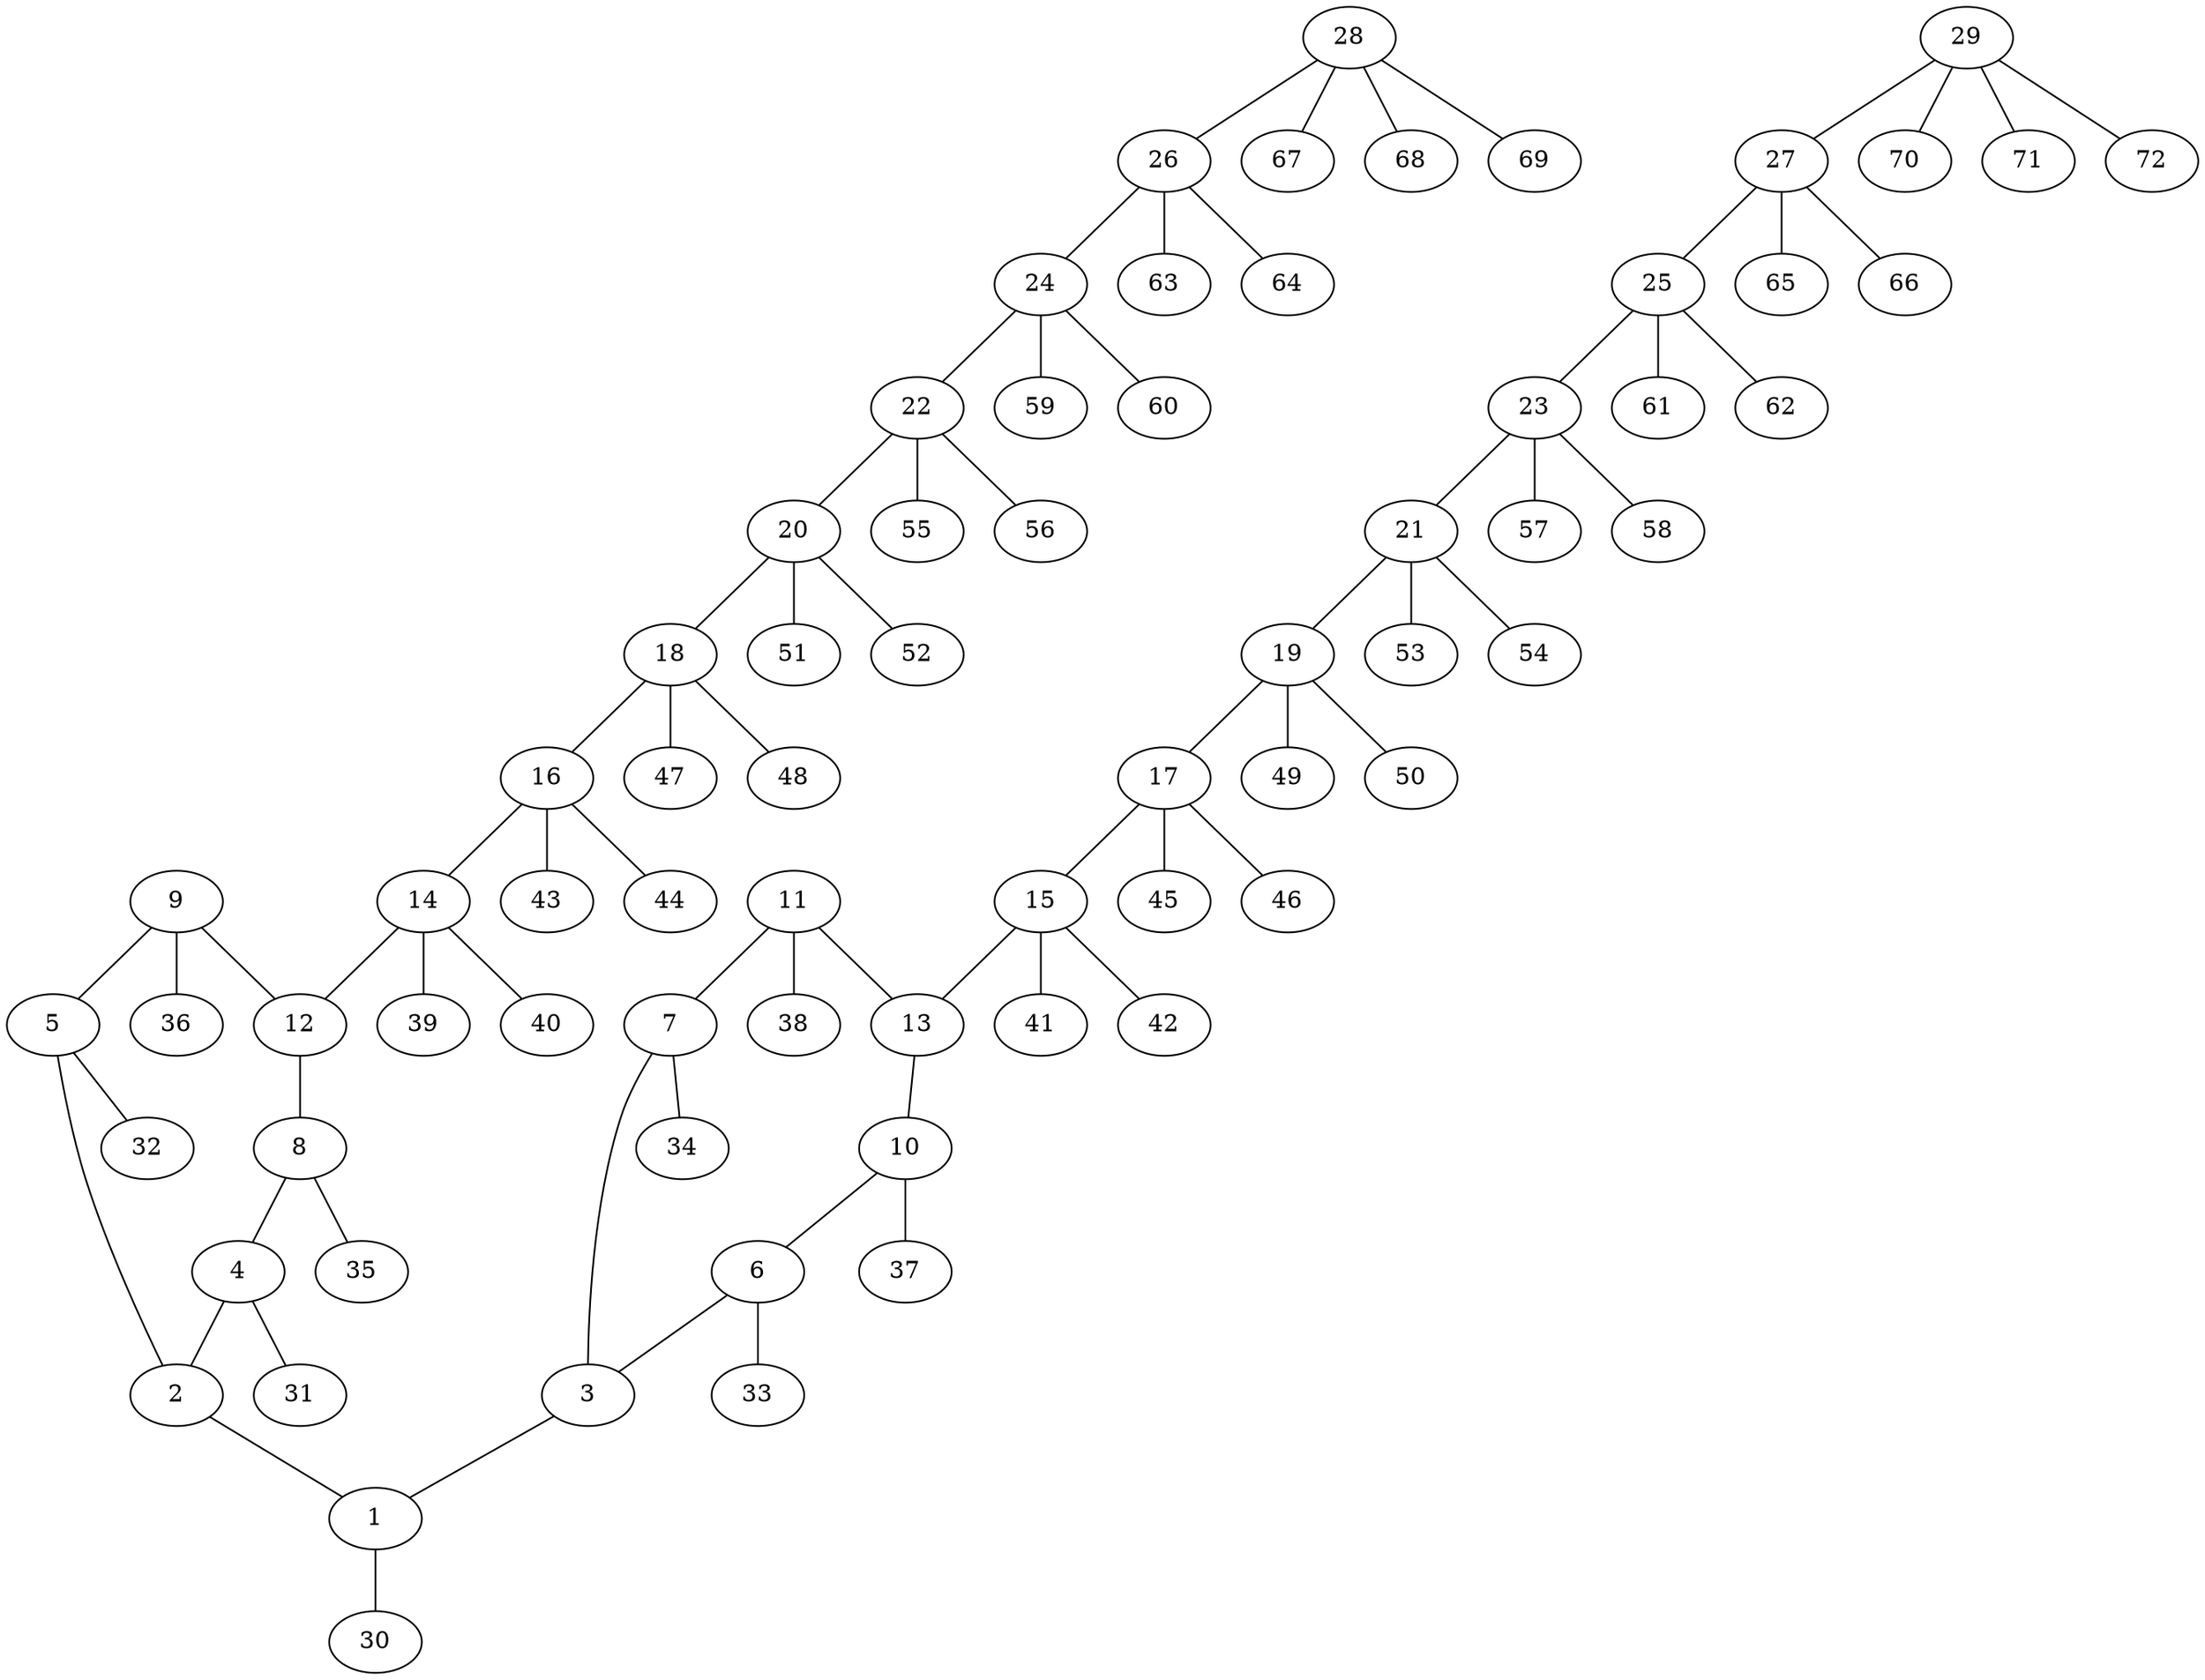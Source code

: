 graph molecule_2602 {
	1	 [chem=N];
	30	 [chem=H];
	1 -- 30	 [valence=1];
	2	 [chem=C];
	2 -- 1	 [valence=1];
	3	 [chem=C];
	3 -- 1	 [valence=1];
	4	 [chem=C];
	4 -- 2	 [valence=2];
	31	 [chem=H];
	4 -- 31	 [valence=1];
	5	 [chem=C];
	5 -- 2	 [valence=1];
	32	 [chem=H];
	5 -- 32	 [valence=1];
	6	 [chem=C];
	6 -- 3	 [valence=2];
	33	 [chem=H];
	6 -- 33	 [valence=1];
	7	 [chem=C];
	7 -- 3	 [valence=1];
	34	 [chem=H];
	7 -- 34	 [valence=1];
	8	 [chem=C];
	8 -- 4	 [valence=1];
	35	 [chem=H];
	8 -- 35	 [valence=1];
	9	 [chem=C];
	9 -- 5	 [valence=2];
	12	 [chem=C];
	9 -- 12	 [valence=1];
	36	 [chem=H];
	9 -- 36	 [valence=1];
	10	 [chem=C];
	10 -- 6	 [valence=1];
	37	 [chem=H];
	10 -- 37	 [valence=1];
	11	 [chem=C];
	11 -- 7	 [valence=2];
	13	 [chem=C];
	11 -- 13	 [valence=1];
	38	 [chem=H];
	11 -- 38	 [valence=1];
	12 -- 8	 [valence=2];
	13 -- 10	 [valence=2];
	14	 [chem=C];
	14 -- 12	 [valence=1];
	39	 [chem=H];
	14 -- 39	 [valence=1];
	40	 [chem=H];
	14 -- 40	 [valence=1];
	15	 [chem=C];
	15 -- 13	 [valence=1];
	41	 [chem=H];
	15 -- 41	 [valence=1];
	42	 [chem=H];
	15 -- 42	 [valence=1];
	16	 [chem=C];
	16 -- 14	 [valence=1];
	43	 [chem=H];
	16 -- 43	 [valence=1];
	44	 [chem=H];
	16 -- 44	 [valence=1];
	17	 [chem=C];
	17 -- 15	 [valence=1];
	45	 [chem=H];
	17 -- 45	 [valence=1];
	46	 [chem=H];
	17 -- 46	 [valence=1];
	18	 [chem=C];
	18 -- 16	 [valence=1];
	47	 [chem=H];
	18 -- 47	 [valence=1];
	48	 [chem=H];
	18 -- 48	 [valence=1];
	19	 [chem=C];
	19 -- 17	 [valence=1];
	49	 [chem=H];
	19 -- 49	 [valence=1];
	50	 [chem=H];
	19 -- 50	 [valence=1];
	20	 [chem=C];
	20 -- 18	 [valence=1];
	51	 [chem=H];
	20 -- 51	 [valence=1];
	52	 [chem=H];
	20 -- 52	 [valence=1];
	21	 [chem=C];
	21 -- 19	 [valence=1];
	53	 [chem=H];
	21 -- 53	 [valence=1];
	54	 [chem=H];
	21 -- 54	 [valence=1];
	22	 [chem=C];
	22 -- 20	 [valence=1];
	55	 [chem=H];
	22 -- 55	 [valence=1];
	56	 [chem=H];
	22 -- 56	 [valence=1];
	23	 [chem=C];
	23 -- 21	 [valence=1];
	57	 [chem=H];
	23 -- 57	 [valence=1];
	58	 [chem=H];
	23 -- 58	 [valence=1];
	24	 [chem=C];
	24 -- 22	 [valence=1];
	59	 [chem=H];
	24 -- 59	 [valence=1];
	60	 [chem=H];
	24 -- 60	 [valence=1];
	25	 [chem=C];
	25 -- 23	 [valence=1];
	61	 [chem=H];
	25 -- 61	 [valence=1];
	62	 [chem=H];
	25 -- 62	 [valence=1];
	26	 [chem=C];
	26 -- 24	 [valence=1];
	63	 [chem=H];
	26 -- 63	 [valence=1];
	64	 [chem=H];
	26 -- 64	 [valence=1];
	27	 [chem=C];
	27 -- 25	 [valence=1];
	65	 [chem=H];
	27 -- 65	 [valence=1];
	66	 [chem=H];
	27 -- 66	 [valence=1];
	28	 [chem=C];
	28 -- 26	 [valence=1];
	67	 [chem=H];
	28 -- 67	 [valence=1];
	68	 [chem=H];
	28 -- 68	 [valence=1];
	69	 [chem=H];
	28 -- 69	 [valence=1];
	29	 [chem=C];
	29 -- 27	 [valence=1];
	70	 [chem=H];
	29 -- 70	 [valence=1];
	71	 [chem=H];
	29 -- 71	 [valence=1];
	72	 [chem=H];
	29 -- 72	 [valence=1];
}
